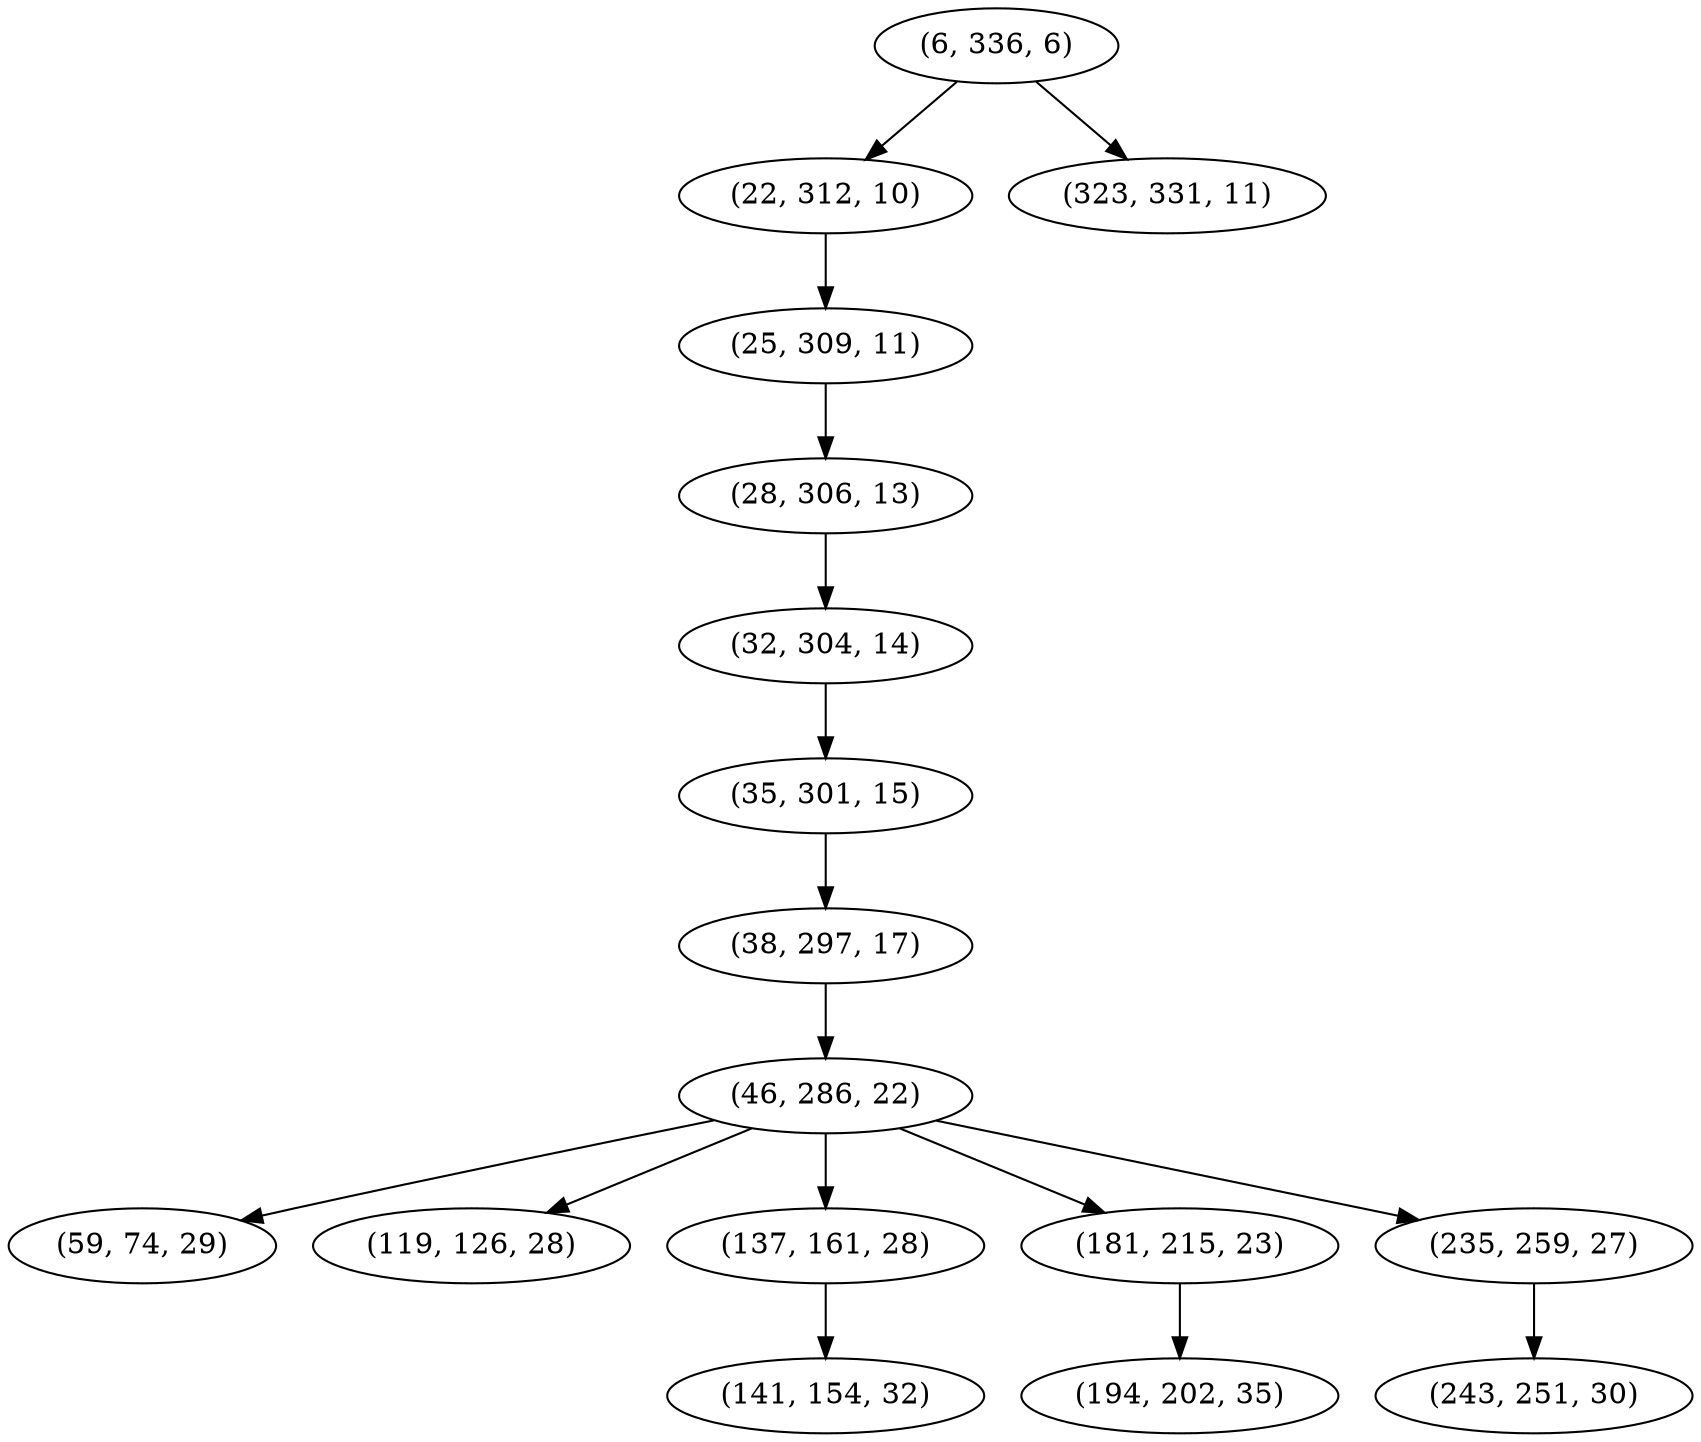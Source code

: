 digraph tree {
    "(6, 336, 6)";
    "(22, 312, 10)";
    "(25, 309, 11)";
    "(28, 306, 13)";
    "(32, 304, 14)";
    "(35, 301, 15)";
    "(38, 297, 17)";
    "(46, 286, 22)";
    "(59, 74, 29)";
    "(119, 126, 28)";
    "(137, 161, 28)";
    "(141, 154, 32)";
    "(181, 215, 23)";
    "(194, 202, 35)";
    "(235, 259, 27)";
    "(243, 251, 30)";
    "(323, 331, 11)";
    "(6, 336, 6)" -> "(22, 312, 10)";
    "(6, 336, 6)" -> "(323, 331, 11)";
    "(22, 312, 10)" -> "(25, 309, 11)";
    "(25, 309, 11)" -> "(28, 306, 13)";
    "(28, 306, 13)" -> "(32, 304, 14)";
    "(32, 304, 14)" -> "(35, 301, 15)";
    "(35, 301, 15)" -> "(38, 297, 17)";
    "(38, 297, 17)" -> "(46, 286, 22)";
    "(46, 286, 22)" -> "(59, 74, 29)";
    "(46, 286, 22)" -> "(119, 126, 28)";
    "(46, 286, 22)" -> "(137, 161, 28)";
    "(46, 286, 22)" -> "(181, 215, 23)";
    "(46, 286, 22)" -> "(235, 259, 27)";
    "(137, 161, 28)" -> "(141, 154, 32)";
    "(181, 215, 23)" -> "(194, 202, 35)";
    "(235, 259, 27)" -> "(243, 251, 30)";
}
